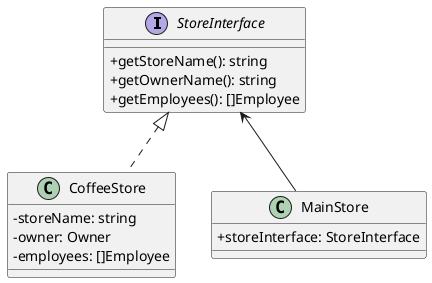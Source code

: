 @startuml Dependency

skinparam classAttributeIconSize 0

interface StoreInterface {
    + getStoreName(): string
    + getOwnerName(): string
    + getEmployees(): []Employee
}

class CoffeeStore implements StoreInterface {
    - storeName: string
    - owner: Owner
    - employees: []Employee
}

class MainStore {
    + storeInterface: StoreInterface
}

StoreInterface <-- MainStore

@enduml